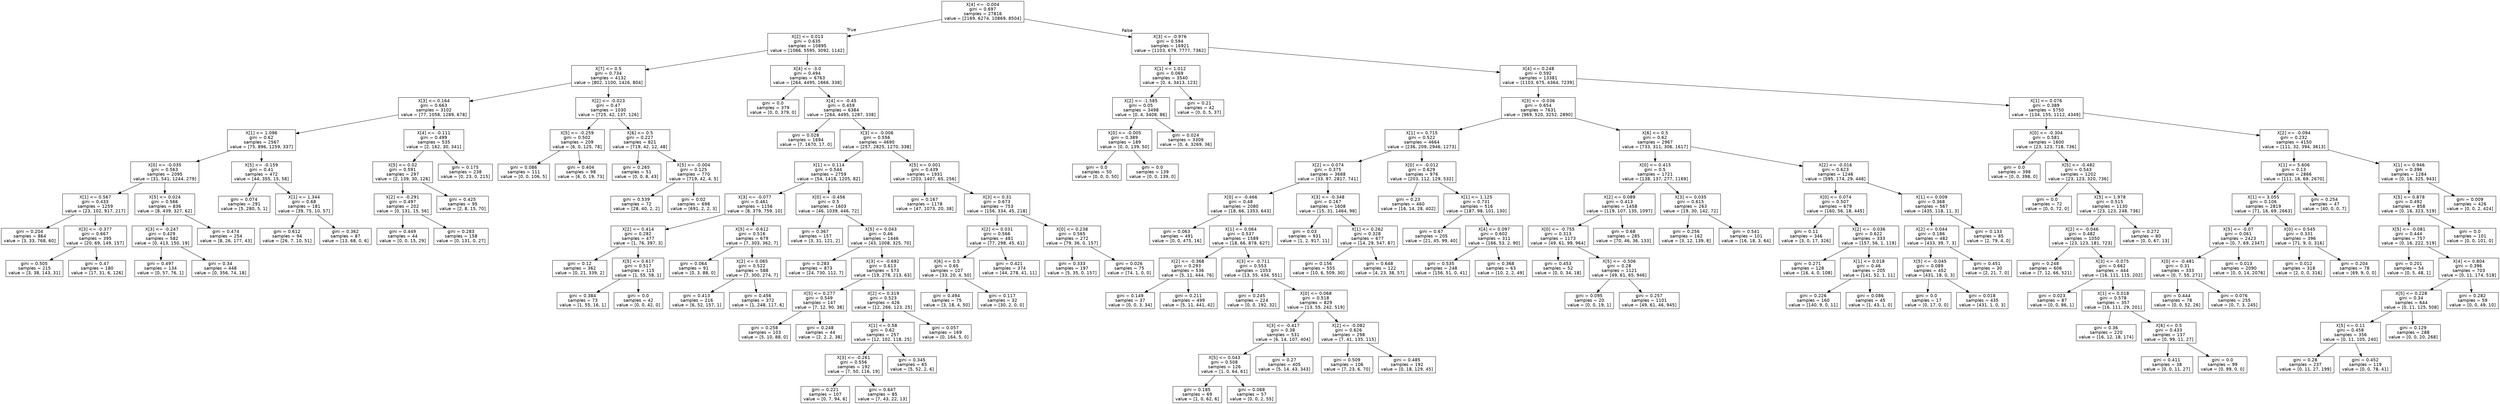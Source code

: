 digraph Tree {
node [shape=box, fontname="helvetica"] ;
edge [fontname="helvetica"] ;
0 [label="X[4] <= -0.004\ngini = 0.697\nsamples = 27816\nvalue = [2169, 6274, 10869, 8504]"] ;
1 [label="X[2] <= 0.013\ngini = 0.635\nsamples = 10895\nvalue = [1066, 5595, 3092, 1142]"] ;
0 -> 1 [labeldistance=2.5, labelangle=45, headlabel="True"] ;
2 [label="X[7] <= 0.5\ngini = 0.734\nsamples = 4132\nvalue = [802, 1100, 1426, 804]"] ;
1 -> 2 ;
3 [label="X[3] <= 0.164\ngini = 0.663\nsamples = 3102\nvalue = [77, 1058, 1289, 678]"] ;
2 -> 3 ;
4 [label="X[1] <= 1.096\ngini = 0.62\nsamples = 2567\nvalue = [75, 896, 1259, 337]"] ;
3 -> 4 ;
5 [label="X[0] <= -0.035\ngini = 0.563\nsamples = 2095\nvalue = [31, 541, 1244, 279]"] ;
4 -> 5 ;
6 [label="X[1] <= 0.567\ngini = 0.433\nsamples = 1259\nvalue = [23, 102, 917, 217]"] ;
5 -> 6 ;
7 [label="gini = 0.204\nsamples = 864\nvalue = [3, 33, 768, 60]"] ;
6 -> 7 ;
8 [label="X[3] <= -0.377\ngini = 0.667\nsamples = 395\nvalue = [20, 69, 149, 157]"] ;
6 -> 8 ;
9 [label="gini = 0.505\nsamples = 215\nvalue = [3, 38, 143, 31]"] ;
8 -> 9 ;
10 [label="gini = 0.47\nsamples = 180\nvalue = [17, 31, 6, 126]"] ;
8 -> 10 ;
11 [label="X[5] <= 0.024\ngini = 0.566\nsamples = 836\nvalue = [8, 439, 327, 62]"] ;
5 -> 11 ;
12 [label="X[3] <= -0.247\ngini = 0.429\nsamples = 582\nvalue = [0, 413, 150, 19]"] ;
11 -> 12 ;
13 [label="gini = 0.497\nsamples = 134\nvalue = [0, 57, 76, 1]"] ;
12 -> 13 ;
14 [label="gini = 0.34\nsamples = 448\nvalue = [0, 356, 74, 18]"] ;
12 -> 14 ;
15 [label="gini = 0.474\nsamples = 254\nvalue = [8, 26, 177, 43]"] ;
11 -> 15 ;
16 [label="X[5] <= -0.159\ngini = 0.41\nsamples = 472\nvalue = [44, 355, 15, 58]"] ;
4 -> 16 ;
17 [label="gini = 0.074\nsamples = 291\nvalue = [5, 280, 5, 1]"] ;
16 -> 17 ;
18 [label="X[1] <= 1.344\ngini = 0.68\nsamples = 181\nvalue = [39, 75, 10, 57]"] ;
16 -> 18 ;
19 [label="gini = 0.612\nsamples = 94\nvalue = [26, 7, 10, 51]"] ;
18 -> 19 ;
20 [label="gini = 0.362\nsamples = 87\nvalue = [13, 68, 0, 6]"] ;
18 -> 20 ;
21 [label="X[4] <= -0.111\ngini = 0.499\nsamples = 535\nvalue = [2, 162, 30, 341]"] ;
3 -> 21 ;
22 [label="X[5] <= 0.02\ngini = 0.591\nsamples = 297\nvalue = [2, 139, 30, 126]"] ;
21 -> 22 ;
23 [label="X[2] <= -0.291\ngini = 0.497\nsamples = 202\nvalue = [0, 131, 15, 56]"] ;
22 -> 23 ;
24 [label="gini = 0.449\nsamples = 44\nvalue = [0, 0, 15, 29]"] ;
23 -> 24 ;
25 [label="gini = 0.283\nsamples = 158\nvalue = [0, 131, 0, 27]"] ;
23 -> 25 ;
26 [label="gini = 0.425\nsamples = 95\nvalue = [2, 8, 15, 70]"] ;
22 -> 26 ;
27 [label="gini = 0.175\nsamples = 238\nvalue = [0, 23, 0, 215]"] ;
21 -> 27 ;
28 [label="X[2] <= -0.023\ngini = 0.47\nsamples = 1030\nvalue = [725, 42, 137, 126]"] ;
2 -> 28 ;
29 [label="X[5] <= -0.259\ngini = 0.502\nsamples = 209\nvalue = [6, 0, 125, 78]"] ;
28 -> 29 ;
30 [label="gini = 0.086\nsamples = 111\nvalue = [0, 0, 106, 5]"] ;
29 -> 30 ;
31 [label="gini = 0.404\nsamples = 98\nvalue = [6, 0, 19, 73]"] ;
29 -> 31 ;
32 [label="X[6] <= 0.5\ngini = 0.227\nsamples = 821\nvalue = [719, 42, 12, 48]"] ;
28 -> 32 ;
33 [label="gini = 0.265\nsamples = 51\nvalue = [0, 0, 8, 43]"] ;
32 -> 33 ;
34 [label="X[5] <= -0.004\ngini = 0.125\nsamples = 770\nvalue = [719, 42, 4, 5]"] ;
32 -> 34 ;
35 [label="gini = 0.539\nsamples = 72\nvalue = [28, 40, 2, 2]"] ;
34 -> 35 ;
36 [label="gini = 0.02\nsamples = 698\nvalue = [691, 2, 2, 3]"] ;
34 -> 36 ;
37 [label="X[4] <= -3.0\ngini = 0.494\nsamples = 6763\nvalue = [264, 4495, 1666, 338]"] ;
1 -> 37 ;
38 [label="gini = 0.0\nsamples = 379\nvalue = [0, 0, 379, 0]"] ;
37 -> 38 ;
39 [label="X[4] <= -0.45\ngini = 0.459\nsamples = 6384\nvalue = [264, 4495, 1287, 338]"] ;
37 -> 39 ;
40 [label="gini = 0.028\nsamples = 1694\nvalue = [7, 1670, 17, 0]"] ;
39 -> 40 ;
41 [label="X[3] <= -0.006\ngini = 0.556\nsamples = 4690\nvalue = [257, 2825, 1270, 338]"] ;
39 -> 41 ;
42 [label="X[1] <= 0.114\ngini = 0.544\nsamples = 2759\nvalue = [54, 1418, 1205, 82]"] ;
41 -> 42 ;
43 [label="X[3] <= -0.077\ngini = 0.461\nsamples = 1156\nvalue = [8, 379, 759, 10]"] ;
42 -> 43 ;
44 [label="X[2] <= 0.414\ngini = 0.282\nsamples = 477\nvalue = [1, 76, 397, 3]"] ;
43 -> 44 ;
45 [label="gini = 0.12\nsamples = 362\nvalue = [0, 21, 339, 2]"] ;
44 -> 45 ;
46 [label="X[5] <= 0.617\ngini = 0.517\nsamples = 115\nvalue = [1, 55, 58, 1]"] ;
44 -> 46 ;
47 [label="gini = 0.384\nsamples = 73\nvalue = [1, 55, 16, 1]"] ;
46 -> 47 ;
48 [label="gini = 0.0\nsamples = 42\nvalue = [0, 0, 42, 0]"] ;
46 -> 48 ;
49 [label="X[5] <= -0.612\ngini = 0.516\nsamples = 679\nvalue = [7, 303, 362, 7]"] ;
43 -> 49 ;
50 [label="gini = 0.064\nsamples = 91\nvalue = [0, 3, 88, 0]"] ;
49 -> 50 ;
51 [label="X[2] <= 0.065\ngini = 0.522\nsamples = 588\nvalue = [7, 300, 274, 7]"] ;
49 -> 51 ;
52 [label="gini = 0.413\nsamples = 216\nvalue = [6, 52, 157, 1]"] ;
51 -> 52 ;
53 [label="gini = 0.456\nsamples = 372\nvalue = [1, 248, 117, 6]"] ;
51 -> 53 ;
54 [label="X[0] <= -0.456\ngini = 0.5\nsamples = 1603\nvalue = [46, 1039, 446, 72]"] ;
42 -> 54 ;
55 [label="gini = 0.367\nsamples = 157\nvalue = [3, 31, 121, 2]"] ;
54 -> 55 ;
56 [label="X[5] <= 0.043\ngini = 0.46\nsamples = 1446\nvalue = [43, 1008, 325, 70]"] ;
54 -> 56 ;
57 [label="gini = 0.283\nsamples = 873\nvalue = [24, 730, 112, 7]"] ;
56 -> 57 ;
58 [label="X[3] <= -0.692\ngini = 0.613\nsamples = 573\nvalue = [19, 278, 213, 63]"] ;
56 -> 58 ;
59 [label="X[5] <= 0.277\ngini = 0.549\nsamples = 147\nvalue = [7, 12, 90, 38]"] ;
58 -> 59 ;
60 [label="gini = 0.258\nsamples = 103\nvalue = [5, 10, 88, 0]"] ;
59 -> 60 ;
61 [label="gini = 0.248\nsamples = 44\nvalue = [2, 2, 2, 38]"] ;
59 -> 61 ;
62 [label="X[2] <= 0.319\ngini = 0.523\nsamples = 426\nvalue = [12, 266, 123, 25]"] ;
58 -> 62 ;
63 [label="X[1] <= 0.58\ngini = 0.62\nsamples = 257\nvalue = [12, 102, 118, 25]"] ;
62 -> 63 ;
64 [label="X[3] <= -0.261\ngini = 0.556\nsamples = 192\nvalue = [7, 50, 116, 19]"] ;
63 -> 64 ;
65 [label="gini = 0.221\nsamples = 107\nvalue = [0, 7, 94, 6]"] ;
64 -> 65 ;
66 [label="gini = 0.647\nsamples = 85\nvalue = [7, 43, 22, 13]"] ;
64 -> 66 ;
67 [label="gini = 0.345\nsamples = 65\nvalue = [5, 52, 2, 6]"] ;
63 -> 67 ;
68 [label="gini = 0.057\nsamples = 169\nvalue = [0, 164, 5, 0]"] ;
62 -> 68 ;
69 [label="X[5] <= 0.001\ngini = 0.439\nsamples = 1931\nvalue = [203, 1407, 65, 256]"] ;
41 -> 69 ;
70 [label="gini = 0.167\nsamples = 1178\nvalue = [47, 1073, 20, 38]"] ;
69 -> 70 ;
71 [label="X[3] <= 0.31\ngini = 0.673\nsamples = 753\nvalue = [156, 334, 45, 218]"] ;
69 -> 71 ;
72 [label="X[2] <= 0.031\ngini = 0.566\nsamples = 481\nvalue = [77, 298, 45, 61]"] ;
71 -> 72 ;
73 [label="X[6] <= 0.5\ngini = 0.65\nsamples = 107\nvalue = [33, 20, 4, 50]"] ;
72 -> 73 ;
74 [label="gini = 0.494\nsamples = 75\nvalue = [3, 18, 4, 50]"] ;
73 -> 74 ;
75 [label="gini = 0.117\nsamples = 32\nvalue = [30, 2, 0, 0]"] ;
73 -> 75 ;
76 [label="gini = 0.421\nsamples = 374\nvalue = [44, 278, 41, 11]"] ;
72 -> 76 ;
77 [label="X[0] <= 0.238\ngini = 0.565\nsamples = 272\nvalue = [79, 36, 0, 157]"] ;
71 -> 77 ;
78 [label="gini = 0.333\nsamples = 197\nvalue = [5, 35, 0, 157]"] ;
77 -> 78 ;
79 [label="gini = 0.026\nsamples = 75\nvalue = [74, 1, 0, 0]"] ;
77 -> 79 ;
80 [label="X[3] <= -0.976\ngini = 0.594\nsamples = 16921\nvalue = [1103, 679, 7777, 7362]"] ;
0 -> 80 [labeldistance=2.5, labelangle=-45, headlabel="False"] ;
81 [label="X[1] <= 1.012\ngini = 0.069\nsamples = 3540\nvalue = [0, 4, 3413, 123]"] ;
80 -> 81 ;
82 [label="X[2] <= -1.585\ngini = 0.05\nsamples = 3498\nvalue = [0, 4, 3408, 86]"] ;
81 -> 82 ;
83 [label="X[0] <= -0.005\ngini = 0.389\nsamples = 189\nvalue = [0, 0, 139, 50]"] ;
82 -> 83 ;
84 [label="gini = 0.0\nsamples = 50\nvalue = [0, 0, 0, 50]"] ;
83 -> 84 ;
85 [label="gini = 0.0\nsamples = 139\nvalue = [0, 0, 139, 0]"] ;
83 -> 85 ;
86 [label="gini = 0.024\nsamples = 3309\nvalue = [0, 4, 3269, 36]"] ;
82 -> 86 ;
87 [label="gini = 0.21\nsamples = 42\nvalue = [0, 0, 5, 37]"] ;
81 -> 87 ;
88 [label="X[4] <= 0.248\ngini = 0.592\nsamples = 13381\nvalue = [1103, 675, 4364, 7239]"] ;
80 -> 88 ;
89 [label="X[3] <= -0.036\ngini = 0.654\nsamples = 7631\nvalue = [969, 520, 3252, 2890]"] ;
88 -> 89 ;
90 [label="X[1] <= 0.715\ngini = 0.522\nsamples = 4664\nvalue = [236, 209, 2946, 1273]"] ;
89 -> 90 ;
91 [label="X[2] <= 0.074\ngini = 0.375\nsamples = 3688\nvalue = [33, 97, 2817, 741]"] ;
90 -> 91 ;
92 [label="X[0] <= -0.466\ngini = 0.48\nsamples = 2080\nvalue = [18, 66, 1353, 643]"] ;
91 -> 92 ;
93 [label="gini = 0.063\nsamples = 491\nvalue = [0, 0, 475, 16]"] ;
92 -> 93 ;
94 [label="X[1] <= 0.064\ngini = 0.537\nsamples = 1589\nvalue = [18, 66, 878, 627]"] ;
92 -> 94 ;
95 [label="X[2] <= -0.368\ngini = 0.293\nsamples = 536\nvalue = [5, 11, 444, 76]"] ;
94 -> 95 ;
96 [label="gini = 0.149\nsamples = 37\nvalue = [0, 0, 3, 34]"] ;
95 -> 96 ;
97 [label="gini = 0.211\nsamples = 499\nvalue = [5, 11, 441, 42]"] ;
95 -> 97 ;
98 [label="X[3] <= -0.711\ngini = 0.553\nsamples = 1053\nvalue = [13, 55, 434, 551]"] ;
94 -> 98 ;
99 [label="gini = 0.245\nsamples = 224\nvalue = [0, 0, 192, 32]"] ;
98 -> 99 ;
100 [label="X[0] <= 0.068\ngini = 0.518\nsamples = 829\nvalue = [13, 55, 242, 519]"] ;
98 -> 100 ;
101 [label="X[3] <= -0.417\ngini = 0.38\nsamples = 531\nvalue = [6, 14, 107, 404]"] ;
100 -> 101 ;
102 [label="X[5] <= 0.043\ngini = 0.508\nsamples = 126\nvalue = [1, 0, 64, 61]"] ;
101 -> 102 ;
103 [label="gini = 0.185\nsamples = 69\nvalue = [1, 0, 62, 6]"] ;
102 -> 103 ;
104 [label="gini = 0.068\nsamples = 57\nvalue = [0, 0, 2, 55]"] ;
102 -> 104 ;
105 [label="gini = 0.27\nsamples = 405\nvalue = [5, 14, 43, 343]"] ;
101 -> 105 ;
106 [label="X[2] <= -0.082\ngini = 0.626\nsamples = 298\nvalue = [7, 41, 135, 115]"] ;
100 -> 106 ;
107 [label="gini = 0.509\nsamples = 106\nvalue = [7, 23, 6, 70]"] ;
106 -> 107 ;
108 [label="gini = 0.485\nsamples = 192\nvalue = [0, 18, 129, 45]"] ;
106 -> 108 ;
109 [label="X[3] <= -0.348\ngini = 0.167\nsamples = 1608\nvalue = [15, 31, 1464, 98]"] ;
91 -> 109 ;
110 [label="gini = 0.03\nsamples = 931\nvalue = [1, 2, 917, 11]"] ;
109 -> 110 ;
111 [label="X[1] <= 0.262\ngini = 0.328\nsamples = 677\nvalue = [14, 29, 547, 87]"] ;
109 -> 111 ;
112 [label="gini = 0.156\nsamples = 555\nvalue = [10, 6, 509, 30]"] ;
111 -> 112 ;
113 [label="gini = 0.648\nsamples = 122\nvalue = [4, 23, 38, 57]"] ;
111 -> 113 ;
114 [label="X[0] <= -0.012\ngini = 0.629\nsamples = 976\nvalue = [203, 112, 129, 532]"] ;
90 -> 114 ;
115 [label="gini = 0.23\nsamples = 460\nvalue = [16, 14, 28, 402]"] ;
114 -> 115 ;
116 [label="X[1] <= 1.125\ngini = 0.731\nsamples = 516\nvalue = [187, 98, 101, 130]"] ;
114 -> 116 ;
117 [label="gini = 0.67\nsamples = 205\nvalue = [21, 45, 99, 40]"] ;
116 -> 117 ;
118 [label="X[4] <= 0.097\ngini = 0.602\nsamples = 311\nvalue = [166, 53, 2, 90]"] ;
116 -> 118 ;
119 [label="gini = 0.535\nsamples = 248\nvalue = [156, 51, 0, 41]"] ;
118 -> 119 ;
120 [label="gini = 0.368\nsamples = 63\nvalue = [10, 2, 2, 49]"] ;
118 -> 120 ;
121 [label="X[6] <= 0.5\ngini = 0.62\nsamples = 2967\nvalue = [733, 311, 306, 1617]"] ;
89 -> 121 ;
122 [label="X[0] <= 0.415\ngini = 0.5\nsamples = 1721\nvalue = [138, 137, 277, 1169]"] ;
121 -> 122 ;
123 [label="X[2] <= 0.089\ngini = 0.413\nsamples = 1458\nvalue = [119, 107, 135, 1097]"] ;
122 -> 123 ;
124 [label="X[0] <= -0.755\ngini = 0.313\nsamples = 1173\nvalue = [49, 61, 99, 964]"] ;
123 -> 124 ;
125 [label="gini = 0.453\nsamples = 52\nvalue = [0, 0, 34, 18]"] ;
124 -> 125 ;
126 [label="X[5] <= -0.506\ngini = 0.28\nsamples = 1121\nvalue = [49, 61, 65, 946]"] ;
124 -> 126 ;
127 [label="gini = 0.095\nsamples = 20\nvalue = [0, 0, 19, 1]"] ;
126 -> 127 ;
128 [label="gini = 0.257\nsamples = 1101\nvalue = [49, 61, 46, 945]"] ;
126 -> 128 ;
129 [label="gini = 0.68\nsamples = 285\nvalue = [70, 46, 36, 133]"] ;
123 -> 129 ;
130 [label="X[3] <= 0.035\ngini = 0.615\nsamples = 263\nvalue = [19, 30, 142, 72]"] ;
122 -> 130 ;
131 [label="gini = 0.256\nsamples = 162\nvalue = [3, 12, 139, 8]"] ;
130 -> 131 ;
132 [label="gini = 0.541\nsamples = 101\nvalue = [16, 18, 3, 64]"] ;
130 -> 132 ;
133 [label="X[2] <= -0.016\ngini = 0.623\nsamples = 1246\nvalue = [595, 174, 29, 448]"] ;
121 -> 133 ;
134 [label="X[0] <= 0.074\ngini = 0.507\nsamples = 679\nvalue = [160, 56, 18, 445]"] ;
133 -> 134 ;
135 [label="gini = 0.11\nsamples = 346\nvalue = [3, 0, 17, 326]"] ;
134 -> 135 ;
136 [label="X[2] <= -0.036\ngini = 0.622\nsamples = 333\nvalue = [157, 56, 1, 119]"] ;
134 -> 136 ;
137 [label="gini = 0.271\nsamples = 128\nvalue = [16, 4, 0, 108]"] ;
136 -> 137 ;
138 [label="X[1] <= 0.018\ngini = 0.46\nsamples = 205\nvalue = [141, 52, 1, 11]"] ;
136 -> 138 ;
139 [label="gini = 0.226\nsamples = 160\nvalue = [140, 9, 0, 11]"] ;
138 -> 139 ;
140 [label="gini = 0.086\nsamples = 45\nvalue = [1, 43, 1, 0]"] ;
138 -> 140 ;
141 [label="X[1] <= 0.009\ngini = 0.368\nsamples = 567\nvalue = [435, 118, 11, 3]"] ;
133 -> 141 ;
142 [label="X[2] <= 0.044\ngini = 0.186\nsamples = 482\nvalue = [433, 39, 7, 3]"] ;
141 -> 142 ;
143 [label="X[5] <= -0.045\ngini = 0.089\nsamples = 452\nvalue = [431, 18, 0, 3]"] ;
142 -> 143 ;
144 [label="gini = 0.0\nsamples = 17\nvalue = [0, 17, 0, 0]"] ;
143 -> 144 ;
145 [label="gini = 0.018\nsamples = 435\nvalue = [431, 1, 0, 3]"] ;
143 -> 145 ;
146 [label="gini = 0.451\nsamples = 30\nvalue = [2, 21, 7, 0]"] ;
142 -> 146 ;
147 [label="gini = 0.133\nsamples = 85\nvalue = [2, 79, 4, 0]"] ;
141 -> 147 ;
148 [label="X[1] <= 0.076\ngini = 0.389\nsamples = 5750\nvalue = [134, 155, 1112, 4349]"] ;
88 -> 148 ;
149 [label="X[0] <= -0.304\ngini = 0.581\nsamples = 1600\nvalue = [23, 123, 718, 736]"] ;
148 -> 149 ;
150 [label="gini = 0.0\nsamples = 398\nvalue = [0, 0, 398, 0]"] ;
149 -> 150 ;
151 [label="X[5] <= -0.482\ngini = 0.543\nsamples = 1202\nvalue = [23, 123, 320, 736]"] ;
149 -> 151 ;
152 [label="gini = 0.0\nsamples = 72\nvalue = [0, 0, 72, 0]"] ;
151 -> 152 ;
153 [label="X[5] <= 1.978\ngini = 0.515\nsamples = 1130\nvalue = [23, 123, 248, 736]"] ;
151 -> 153 ;
154 [label="X[2] <= -0.046\ngini = 0.482\nsamples = 1050\nvalue = [23, 123, 181, 723]"] ;
153 -> 154 ;
155 [label="gini = 0.248\nsamples = 606\nvalue = [7, 12, 66, 521]"] ;
154 -> 155 ;
156 [label="X[3] <= -0.075\ngini = 0.662\nsamples = 444\nvalue = [16, 111, 115, 202]"] ;
154 -> 156 ;
157 [label="gini = 0.023\nsamples = 87\nvalue = [0, 0, 86, 1]"] ;
156 -> 157 ;
158 [label="X[1] <= 0.018\ngini = 0.578\nsamples = 357\nvalue = [16, 111, 29, 201]"] ;
156 -> 158 ;
159 [label="gini = 0.36\nsamples = 220\nvalue = [16, 12, 18, 174]"] ;
158 -> 159 ;
160 [label="X[6] <= 0.5\ngini = 0.433\nsamples = 137\nvalue = [0, 99, 11, 27]"] ;
158 -> 160 ;
161 [label="gini = 0.411\nsamples = 38\nvalue = [0, 0, 11, 27]"] ;
160 -> 161 ;
162 [label="gini = 0.0\nsamples = 99\nvalue = [0, 99, 0, 0]"] ;
160 -> 162 ;
163 [label="gini = 0.272\nsamples = 80\nvalue = [0, 0, 67, 13]"] ;
153 -> 163 ;
164 [label="X[2] <= -0.094\ngini = 0.232\nsamples = 4150\nvalue = [111, 32, 394, 3613]"] ;
148 -> 164 ;
165 [label="X[1] <= 5.606\ngini = 0.13\nsamples = 2866\nvalue = [111, 16, 69, 2670]"] ;
164 -> 165 ;
166 [label="X[1] <= 3.055\ngini = 0.106\nsamples = 2819\nvalue = [71, 16, 69, 2663]"] ;
165 -> 166 ;
167 [label="X[5] <= -0.07\ngini = 0.061\nsamples = 2423\nvalue = [0, 7, 69, 2347]"] ;
166 -> 167 ;
168 [label="X[0] <= -0.481\ngini = 0.31\nsamples = 333\nvalue = [0, 7, 55, 271]"] ;
167 -> 168 ;
169 [label="gini = 0.444\nsamples = 78\nvalue = [0, 0, 52, 26]"] ;
168 -> 169 ;
170 [label="gini = 0.076\nsamples = 255\nvalue = [0, 7, 3, 245]"] ;
168 -> 170 ;
171 [label="gini = 0.013\nsamples = 2090\nvalue = [0, 0, 14, 2076]"] ;
167 -> 171 ;
172 [label="X[0] <= 0.545\ngini = 0.331\nsamples = 396\nvalue = [71, 9, 0, 316]"] ;
166 -> 172 ;
173 [label="gini = 0.012\nsamples = 318\nvalue = [2, 0, 0, 316]"] ;
172 -> 173 ;
174 [label="gini = 0.204\nsamples = 78\nvalue = [69, 9, 0, 0]"] ;
172 -> 174 ;
175 [label="gini = 0.254\nsamples = 47\nvalue = [40, 0, 0, 7]"] ;
165 -> 175 ;
176 [label="X[1] <= 0.946\ngini = 0.396\nsamples = 1284\nvalue = [0, 16, 325, 943]"] ;
164 -> 176 ;
177 [label="X[5] <= 0.878\ngini = 0.492\nsamples = 858\nvalue = [0, 16, 323, 519]"] ;
176 -> 177 ;
178 [label="X[5] <= -0.081\ngini = 0.444\nsamples = 757\nvalue = [0, 16, 222, 519]"] ;
177 -> 178 ;
179 [label="gini = 0.201\nsamples = 54\nvalue = [0, 5, 48, 1]"] ;
178 -> 179 ;
180 [label="X[4] <= 0.804\ngini = 0.396\nsamples = 703\nvalue = [0, 11, 174, 518]"] ;
178 -> 180 ;
181 [label="X[5] <= 0.228\ngini = 0.34\nsamples = 644\nvalue = [0, 11, 125, 508]"] ;
180 -> 181 ;
182 [label="X[5] <= 0.11\ngini = 0.458\nsamples = 356\nvalue = [0, 11, 105, 240]"] ;
181 -> 182 ;
183 [label="gini = 0.28\nsamples = 237\nvalue = [0, 11, 27, 199]"] ;
182 -> 183 ;
184 [label="gini = 0.452\nsamples = 119\nvalue = [0, 0, 78, 41]"] ;
182 -> 184 ;
185 [label="gini = 0.129\nsamples = 288\nvalue = [0, 0, 20, 268]"] ;
181 -> 185 ;
186 [label="gini = 0.282\nsamples = 59\nvalue = [0, 0, 49, 10]"] ;
180 -> 186 ;
187 [label="gini = 0.0\nsamples = 101\nvalue = [0, 0, 101, 0]"] ;
177 -> 187 ;
188 [label="gini = 0.009\nsamples = 426\nvalue = [0, 0, 2, 424]"] ;
176 -> 188 ;
}